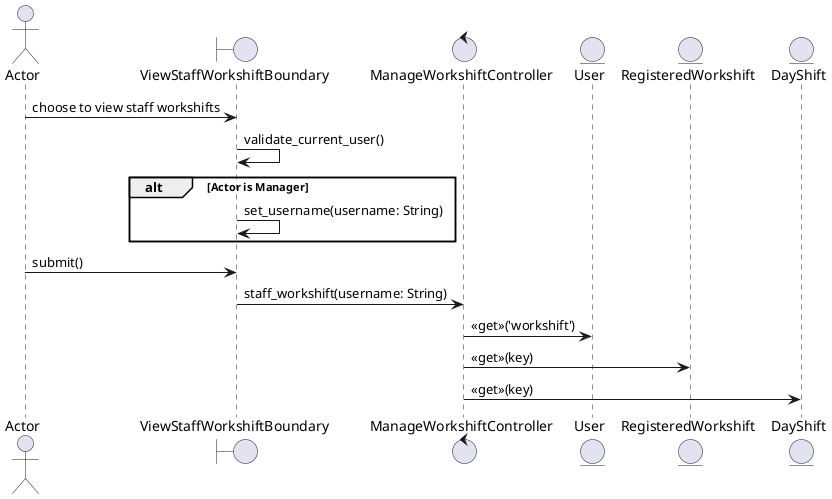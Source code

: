 @startuml

actor Actor as A1
boundary ViewStaffWorkshiftBoundary as B1
control ManageWorkshiftController as C
entity User as E1
entity RegisteredWorkshift as E2
entity DayShift as E3

A1 -> B1: choose to view staff workshifts
B1 -> B1: validate_current_user()

alt Actor is Manager
    B1 -> B1: set_username(username: String)
end

A1 -> B1: submit()
B1 -> C: staff_workshift(username: String)
C -> E1: <<get>>('workshift')
C -> E2: <<get>>(key)
C -> E3: <<get>>(key)

@enduml
